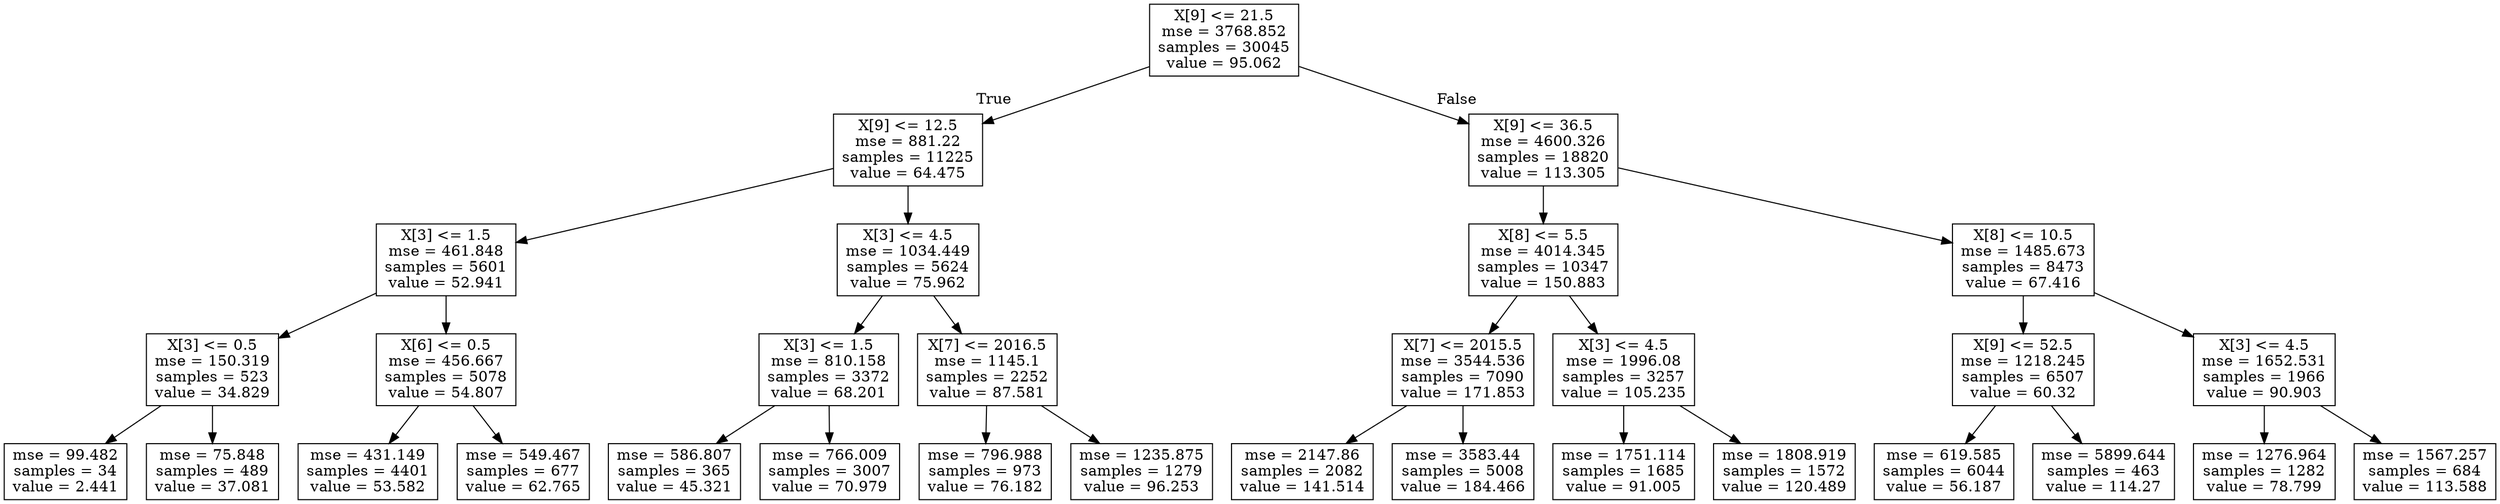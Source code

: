 digraph Tree {
node [shape=box] ;
0 [label="X[9] <= 21.5\nmse = 3768.852\nsamples = 30045\nvalue = 95.062"] ;
1 [label="X[9] <= 12.5\nmse = 881.22\nsamples = 11225\nvalue = 64.475"] ;
0 -> 1 [labeldistance=2.5, labelangle=45, headlabel="True"] ;
2 [label="X[3] <= 1.5\nmse = 461.848\nsamples = 5601\nvalue = 52.941"] ;
1 -> 2 ;
3 [label="X[3] <= 0.5\nmse = 150.319\nsamples = 523\nvalue = 34.829"] ;
2 -> 3 ;
4 [label="mse = 99.482\nsamples = 34\nvalue = 2.441"] ;
3 -> 4 ;
5 [label="mse = 75.848\nsamples = 489\nvalue = 37.081"] ;
3 -> 5 ;
6 [label="X[6] <= 0.5\nmse = 456.667\nsamples = 5078\nvalue = 54.807"] ;
2 -> 6 ;
7 [label="mse = 431.149\nsamples = 4401\nvalue = 53.582"] ;
6 -> 7 ;
8 [label="mse = 549.467\nsamples = 677\nvalue = 62.765"] ;
6 -> 8 ;
9 [label="X[3] <= 4.5\nmse = 1034.449\nsamples = 5624\nvalue = 75.962"] ;
1 -> 9 ;
10 [label="X[3] <= 1.5\nmse = 810.158\nsamples = 3372\nvalue = 68.201"] ;
9 -> 10 ;
11 [label="mse = 586.807\nsamples = 365\nvalue = 45.321"] ;
10 -> 11 ;
12 [label="mse = 766.009\nsamples = 3007\nvalue = 70.979"] ;
10 -> 12 ;
13 [label="X[7] <= 2016.5\nmse = 1145.1\nsamples = 2252\nvalue = 87.581"] ;
9 -> 13 ;
14 [label="mse = 796.988\nsamples = 973\nvalue = 76.182"] ;
13 -> 14 ;
15 [label="mse = 1235.875\nsamples = 1279\nvalue = 96.253"] ;
13 -> 15 ;
16 [label="X[9] <= 36.5\nmse = 4600.326\nsamples = 18820\nvalue = 113.305"] ;
0 -> 16 [labeldistance=2.5, labelangle=-45, headlabel="False"] ;
17 [label="X[8] <= 5.5\nmse = 4014.345\nsamples = 10347\nvalue = 150.883"] ;
16 -> 17 ;
18 [label="X[7] <= 2015.5\nmse = 3544.536\nsamples = 7090\nvalue = 171.853"] ;
17 -> 18 ;
19 [label="mse = 2147.86\nsamples = 2082\nvalue = 141.514"] ;
18 -> 19 ;
20 [label="mse = 3583.44\nsamples = 5008\nvalue = 184.466"] ;
18 -> 20 ;
21 [label="X[3] <= 4.5\nmse = 1996.08\nsamples = 3257\nvalue = 105.235"] ;
17 -> 21 ;
22 [label="mse = 1751.114\nsamples = 1685\nvalue = 91.005"] ;
21 -> 22 ;
23 [label="mse = 1808.919\nsamples = 1572\nvalue = 120.489"] ;
21 -> 23 ;
24 [label="X[8] <= 10.5\nmse = 1485.673\nsamples = 8473\nvalue = 67.416"] ;
16 -> 24 ;
25 [label="X[9] <= 52.5\nmse = 1218.245\nsamples = 6507\nvalue = 60.32"] ;
24 -> 25 ;
26 [label="mse = 619.585\nsamples = 6044\nvalue = 56.187"] ;
25 -> 26 ;
27 [label="mse = 5899.644\nsamples = 463\nvalue = 114.27"] ;
25 -> 27 ;
28 [label="X[3] <= 4.5\nmse = 1652.531\nsamples = 1966\nvalue = 90.903"] ;
24 -> 28 ;
29 [label="mse = 1276.964\nsamples = 1282\nvalue = 78.799"] ;
28 -> 29 ;
30 [label="mse = 1567.257\nsamples = 684\nvalue = 113.588"] ;
28 -> 30 ;
}